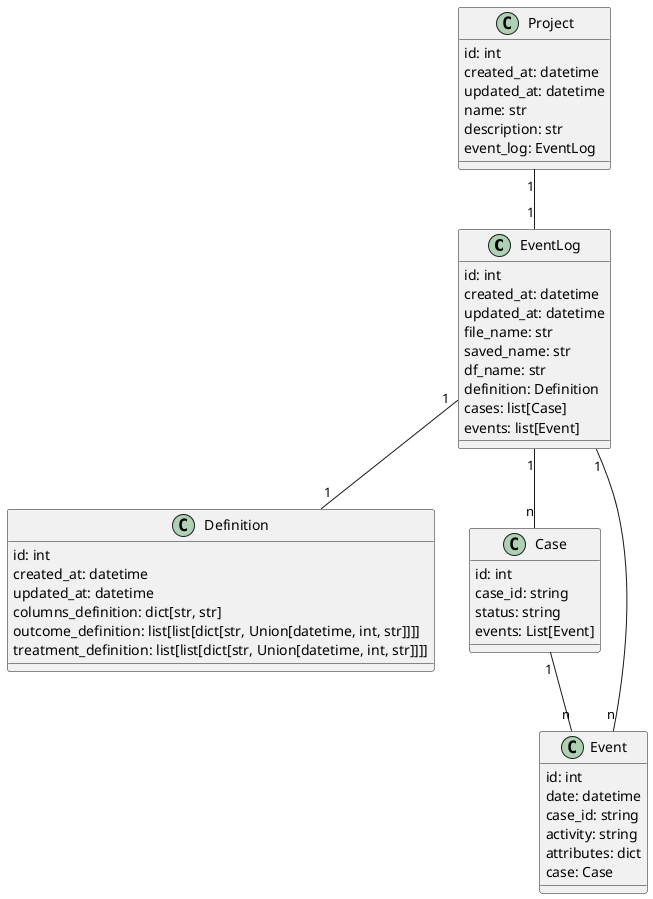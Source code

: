 @startuml core-classes

class EventLog {
    id: int
    created_at: datetime
    updated_at: datetime
    file_name: str
    saved_name: str
    df_name: str
    definition: Definition
    cases: list[Case]
    events: list[Event]
}

class Definition {
    id: int
    created_at: datetime
    updated_at: datetime
    columns_definition: dict[str, str]
    outcome_definition: list[list[dict[str, Union[datetime, int, str]]]]
    treatment_definition: list[list[dict[str, Union[datetime, int, str]]]]
}

class Project {
    id: int
    created_at: datetime
    updated_at: datetime
    name: str
    description: str
    event_log: EventLog
}

class Case{
    id: int
    case_id: string
    status: string
    events: List[Event]
}

class Event{
    id: int
    date: datetime
    case_id: string
    activity: string
    attributes: dict
    case: Case
}

'class PreviousEventLog {
'}
'
'class CurrentEventLog {
'    events: List[Event]
'}
'
'class Algorithm {
'    id: int
'    name: string
'    description: string
'    parameters: dict
'    training_task: TrainingTask
'    model: Model
'}
'
'class TrainingTask {
'    id: int
'    date: datetime
'    status: string
'}
'
'class Model {
'    id: int
'    name: string
'    date: datetime
'    path: string
'}
'
'class PrescribingTask {
'    id: int
'    date: datetime
'    status: string
'    case_id: string
'    algorithm: Algorithm
'    result: Result
'}
'
'class Result {
'    id: int
'    date: datetime
'    case_id: string
'    output: string
'}

'EventLog <|-- PreviousEventLog
'EventLog <|-- CurrentEventLog
EventLog "1" -- "1" Definition
EventLog "1" -- "n" Case
EventLog "1" -- "n" Event
Case "1" -- "n" Event
Project "1" -- "1" EventLog
'Project "1" -- "1" CurrentEventLog
'CurrentEventLog "1" -- "n" Event
'Event "n" -- "1" Case
'Project "1" -- "n" Algorithm
'Project "1" -- "n" TrainingTask
'Case "1" -- "n" PrescribingTask
'Project "1" -- "n" PrescribingTask
'Algorithm "1" -- "1" TrainingTask
'TrainingTask "1" -- "1" Model
'Algorithm "1" -- "1" Model
'Algorithm "1" -- "n" PrescribingTask
'PrescribingTask "1" -- "1" Result
'Case "1" -- "n" Result

@enduml
